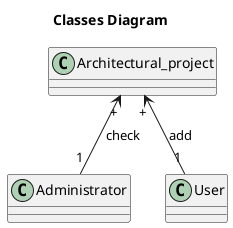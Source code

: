 @startuml
title Classes Diagram

Class Administrator
Class User
Class Architectural_project

Administrator "1" -up-> "+" Architectural_project : check
User"1" -up-> "+"Architectural_project : add
@enduml
